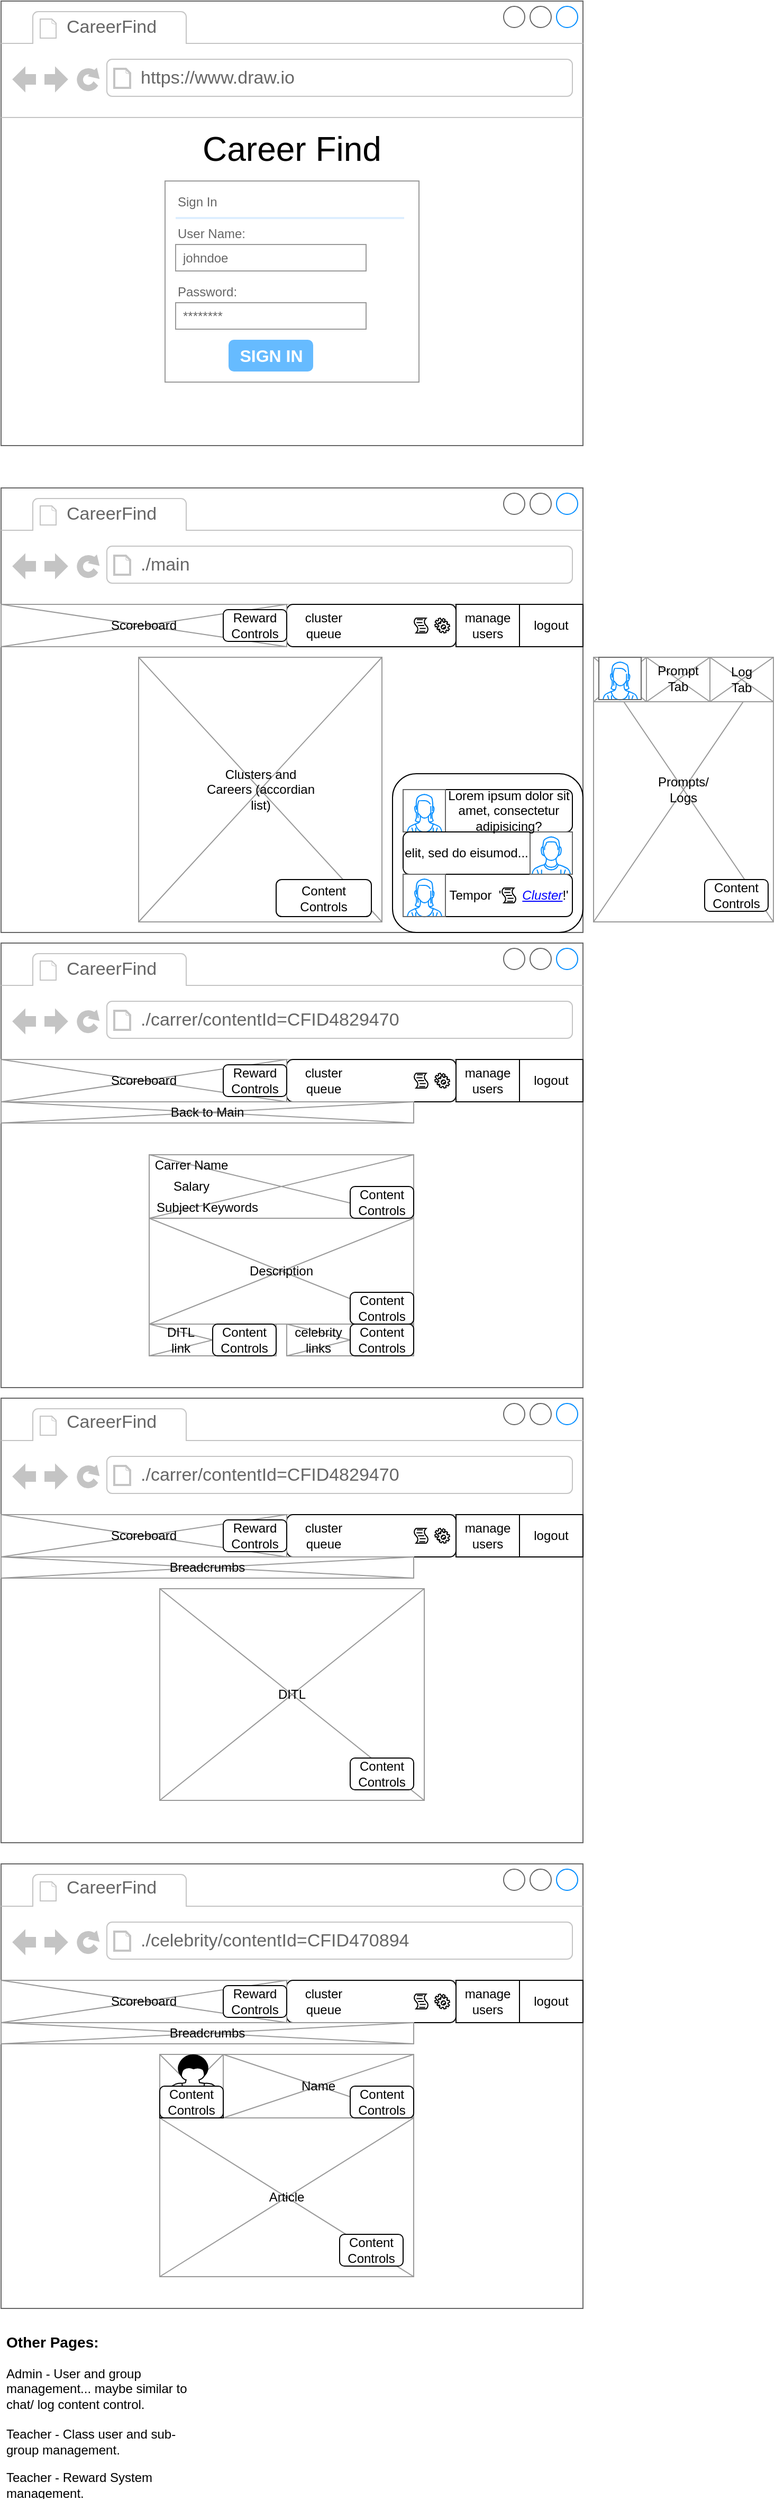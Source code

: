 <mxfile version="12.6.5" type="device"><diagram id="jc_Ys0mqJ4Q0vreT7TdZ" name="Page-1"><mxGraphModel dx="1086" dy="806" grid="1" gridSize="10" guides="1" tooltips="1" connect="1" arrows="1" fold="1" page="1" pageScale="1" pageWidth="850" pageHeight="1100" math="0" shadow="0"><root><mxCell id="0"/><mxCell id="1" parent="0"/><mxCell id="tF2TXDtSCHiy5sIud65U-87" value="" style="strokeWidth=1;shadow=0;dashed=0;align=center;html=1;shape=mxgraph.mockup.containers.browserWindow;rSize=0;strokeColor=#666666;strokeColor2=#008cff;strokeColor3=#c4c4c4;mainText=,;recursiveResize=0;" parent="1" vertex="1"><mxGeometry x="20" y="910" width="550" height="420" as="geometry"/></mxCell><mxCell id="-eYAOMhEKpFUqDAnB0VM-27" value="" style="verticalLabelPosition=bottom;shadow=0;dashed=0;align=center;html=1;verticalAlign=top;strokeWidth=1;shape=mxgraph.mockup.graphics.simpleIcon;strokeColor=#999999;fillColor=#ffffff;" vertex="1" parent="1"><mxGeometry x="160" y="1170" width="250" height="100" as="geometry"/></mxCell><mxCell id="tF2TXDtSCHiy5sIud65U-2" value="" style="strokeWidth=1;shadow=0;dashed=0;align=center;html=1;shape=mxgraph.mockup.containers.browserWindow;rSize=0;strokeColor=#666666;strokeColor2=#008cff;strokeColor3=#c4c4c4;mainText=,;recursiveResize=0;" parent="1" vertex="1"><mxGeometry x="20" y="20" width="550" height="420" as="geometry"/></mxCell><mxCell id="tF2TXDtSCHiy5sIud65U-3" value="CareerFind" style="strokeWidth=1;shadow=0;dashed=0;align=center;html=1;shape=mxgraph.mockup.containers.anchor;fontSize=17;fontColor=#666666;align=left;" parent="tF2TXDtSCHiy5sIud65U-2" vertex="1"><mxGeometry x="60" y="12" width="110" height="26" as="geometry"/></mxCell><mxCell id="tF2TXDtSCHiy5sIud65U-4" value="https://www.draw.io" style="strokeWidth=1;shadow=0;dashed=0;align=center;html=1;shape=mxgraph.mockup.containers.anchor;rSize=0;fontSize=17;fontColor=#666666;align=left;" parent="tF2TXDtSCHiy5sIud65U-2" vertex="1"><mxGeometry x="130" y="60" width="250" height="26" as="geometry"/></mxCell><mxCell id="tF2TXDtSCHiy5sIud65U-17" value="&lt;font style=&quot;font-size: 32px&quot;&gt;Career Find&lt;/font&gt;" style="text;html=1;strokeColor=none;fillColor=none;align=center;verticalAlign=middle;whiteSpace=wrap;rounded=0;" parent="tF2TXDtSCHiy5sIud65U-2" vertex="1"><mxGeometry x="180" y="130" width="190" height="20" as="geometry"/></mxCell><mxCell id="tF2TXDtSCHiy5sIud65U-5" value="" style="strokeWidth=1;shadow=0;dashed=0;align=center;html=1;shape=mxgraph.mockup.forms.rrect;rSize=0;strokeColor=#999999;fillColor=#ffffff;" parent="tF2TXDtSCHiy5sIud65U-2" vertex="1"><mxGeometry x="155" y="170" width="240" height="190" as="geometry"/></mxCell><mxCell id="tF2TXDtSCHiy5sIud65U-6" value="Sign In" style="strokeWidth=1;shadow=0;dashed=0;align=center;html=1;shape=mxgraph.mockup.forms.anchor;fontSize=12;fontColor=#666666;align=left;resizeWidth=1;spacingLeft=0;" parent="tF2TXDtSCHiy5sIud65U-5" vertex="1"><mxGeometry width="120" height="20" relative="1" as="geometry"><mxPoint x="10" y="10" as="offset"/></mxGeometry></mxCell><mxCell id="tF2TXDtSCHiy5sIud65U-7" value="" style="shape=line;strokeColor=#ddeeff;strokeWidth=2;html=1;resizeWidth=1;" parent="tF2TXDtSCHiy5sIud65U-5" vertex="1"><mxGeometry width="216" height="10" relative="1" as="geometry"><mxPoint x="10" y="30" as="offset"/></mxGeometry></mxCell><mxCell id="tF2TXDtSCHiy5sIud65U-8" value="User Name:" style="strokeWidth=1;shadow=0;dashed=0;align=center;html=1;shape=mxgraph.mockup.forms.anchor;fontSize=12;fontColor=#666666;align=left;resizeWidth=1;spacingLeft=0;" parent="tF2TXDtSCHiy5sIud65U-5" vertex="1"><mxGeometry width="120" height="20" relative="1" as="geometry"><mxPoint x="10" y="40" as="offset"/></mxGeometry></mxCell><mxCell id="tF2TXDtSCHiy5sIud65U-9" value="johndoe" style="strokeWidth=1;shadow=0;dashed=0;align=center;html=1;shape=mxgraph.mockup.forms.rrect;rSize=0;strokeColor=#999999;fontColor=#666666;align=left;spacingLeft=5;resizeWidth=1;" parent="tF2TXDtSCHiy5sIud65U-5" vertex="1"><mxGeometry width="180" height="25" relative="1" as="geometry"><mxPoint x="10" y="60" as="offset"/></mxGeometry></mxCell><mxCell id="tF2TXDtSCHiy5sIud65U-10" value="Password:" style="strokeWidth=1;shadow=0;dashed=0;align=center;html=1;shape=mxgraph.mockup.forms.anchor;fontSize=12;fontColor=#666666;align=left;resizeWidth=1;spacingLeft=0;" parent="tF2TXDtSCHiy5sIud65U-5" vertex="1"><mxGeometry width="120" height="20" relative="1" as="geometry"><mxPoint x="10" y="95" as="offset"/></mxGeometry></mxCell><mxCell id="tF2TXDtSCHiy5sIud65U-11" value="********" style="strokeWidth=1;shadow=0;dashed=0;align=center;html=1;shape=mxgraph.mockup.forms.rrect;rSize=0;strokeColor=#999999;fontColor=#666666;align=left;spacingLeft=5;resizeWidth=1;" parent="tF2TXDtSCHiy5sIud65U-5" vertex="1"><mxGeometry width="180" height="25" relative="1" as="geometry"><mxPoint x="10" y="115" as="offset"/></mxGeometry></mxCell><mxCell id="tF2TXDtSCHiy5sIud65U-12" value="SIGN IN" style="strokeWidth=1;shadow=0;dashed=0;align=center;html=1;shape=mxgraph.mockup.forms.rrect;rSize=5;strokeColor=none;fontColor=#ffffff;fillColor=#66bbff;fontSize=16;fontStyle=1;" parent="tF2TXDtSCHiy5sIud65U-5" vertex="1"><mxGeometry y="1" width="80" height="30" relative="1" as="geometry"><mxPoint x="60" y="-40" as="offset"/></mxGeometry></mxCell><mxCell id="tF2TXDtSCHiy5sIud65U-13" value="" style="strokeWidth=1;shadow=0;dashed=0;align=center;html=1;shape=mxgraph.mockup.forms.anchor;fontSize=12;fontColor=#9999ff;align=left;spacingLeft=0;fontStyle=4;resizeWidth=1;" parent="tF2TXDtSCHiy5sIud65U-5" vertex="1"><mxGeometry y="1" width="180" height="20" relative="1" as="geometry"><mxPoint x="10" y="-110" as="offset"/></mxGeometry></mxCell><mxCell id="tF2TXDtSCHiy5sIud65U-15" value="" style="strokeWidth=1;shadow=0;dashed=0;align=center;html=1;shape=mxgraph.mockup.forms.anchor;fontSize=12;fontColor=#666666;align=left;spacingLeft=0;resizeWidth=1;" parent="tF2TXDtSCHiy5sIud65U-5" vertex="1"><mxGeometry y="1" width="180" height="20" relative="1" as="geometry"><mxPoint x="10" y="-70" as="offset"/></mxGeometry></mxCell><mxCell id="tF2TXDtSCHiy5sIud65U-88" value="CareerFind" style="strokeWidth=1;shadow=0;dashed=0;align=center;html=1;shape=mxgraph.mockup.containers.anchor;fontSize=17;fontColor=#666666;align=left;" parent="1" vertex="1"><mxGeometry x="80" y="922" width="110" height="26" as="geometry"/></mxCell><mxCell id="tF2TXDtSCHiy5sIud65U-89" value="./carrer/contentId=CFID4829470" style="strokeWidth=1;shadow=0;dashed=0;align=center;html=1;shape=mxgraph.mockup.containers.anchor;rSize=0;fontSize=17;fontColor=#666666;align=left;" parent="1" vertex="1"><mxGeometry x="150" y="970" width="250" height="26" as="geometry"/></mxCell><mxCell id="-eYAOMhEKpFUqDAnB0VM-17" value="" style="verticalLabelPosition=bottom;shadow=0;dashed=0;align=center;html=1;verticalAlign=top;strokeWidth=1;shape=mxgraph.mockup.graphics.simpleIcon;strokeColor=#999999;fillColor=#ffffff;" vertex="1" parent="1"><mxGeometry x="160" y="1110" width="250" height="60" as="geometry"/></mxCell><mxCell id="-eYAOMhEKpFUqDAnB0VM-18" value="Content Controls" style="rounded=1;whiteSpace=wrap;html=1;" vertex="1" parent="1"><mxGeometry x="350" y="1140" width="60" height="30" as="geometry"/></mxCell><mxCell id="-eYAOMhEKpFUqDAnB0VM-20" value="Carrer Name" style="text;html=1;strokeColor=none;fillColor=none;align=center;verticalAlign=middle;whiteSpace=wrap;rounded=0;" vertex="1" parent="1"><mxGeometry x="160" y="1110" width="80" height="20" as="geometry"/></mxCell><mxCell id="-eYAOMhEKpFUqDAnB0VM-21" value="Salary" style="text;html=1;strokeColor=none;fillColor=none;align=center;verticalAlign=middle;whiteSpace=wrap;rounded=0;" vertex="1" parent="1"><mxGeometry x="160" y="1130" width="80" height="20" as="geometry"/></mxCell><mxCell id="-eYAOMhEKpFUqDAnB0VM-22" value="Subject Keywords" style="text;html=1;strokeColor=none;fillColor=none;align=center;verticalAlign=middle;whiteSpace=wrap;rounded=0;" vertex="1" parent="1"><mxGeometry x="160" y="1150" width="110" height="20" as="geometry"/></mxCell><mxCell id="-eYAOMhEKpFUqDAnB0VM-23" value="Description" style="text;html=1;strokeColor=none;fillColor=none;align=center;verticalAlign=middle;whiteSpace=wrap;rounded=0;" vertex="1" parent="1"><mxGeometry x="250" y="1210" width="70" height="20" as="geometry"/></mxCell><mxCell id="-eYAOMhEKpFUqDAnB0VM-28" value="" style="verticalLabelPosition=bottom;shadow=0;dashed=0;align=center;html=1;verticalAlign=top;strokeWidth=1;shape=mxgraph.mockup.graphics.simpleIcon;strokeColor=#999999;fillColor=#ffffff;" vertex="1" parent="1"><mxGeometry x="160" y="1270" width="120" height="30" as="geometry"/></mxCell><mxCell id="-eYAOMhEKpFUqDAnB0VM-29" value="" style="verticalLabelPosition=bottom;shadow=0;dashed=0;align=center;html=1;verticalAlign=top;strokeWidth=1;shape=mxgraph.mockup.graphics.simpleIcon;strokeColor=#999999;fillColor=#ffffff;" vertex="1" parent="1"><mxGeometry x="290" y="1270" width="120" height="30" as="geometry"/></mxCell><mxCell id="-eYAOMhEKpFUqDAnB0VM-30" value="Content Controls" style="rounded=1;whiteSpace=wrap;html=1;" vertex="1" parent="1"><mxGeometry x="350" y="1240" width="60" height="30" as="geometry"/></mxCell><mxCell id="-eYAOMhEKpFUqDAnB0VM-31" value="Content Controls" style="rounded=1;whiteSpace=wrap;html=1;" vertex="1" parent="1"><mxGeometry x="350" y="1270" width="60" height="30" as="geometry"/></mxCell><mxCell id="-eYAOMhEKpFUqDAnB0VM-32" value="Content Controls" style="rounded=1;whiteSpace=wrap;html=1;" vertex="1" parent="1"><mxGeometry x="220" y="1270" width="60" height="30" as="geometry"/></mxCell><mxCell id="-eYAOMhEKpFUqDAnB0VM-33" value="DITL link" style="text;html=1;strokeColor=none;fillColor=none;align=center;verticalAlign=middle;whiteSpace=wrap;rounded=0;" vertex="1" parent="1"><mxGeometry x="170" y="1275" width="40" height="20" as="geometry"/></mxCell><mxCell id="-eYAOMhEKpFUqDAnB0VM-34" value="celebrity links" style="text;html=1;strokeColor=none;fillColor=none;align=center;verticalAlign=middle;whiteSpace=wrap;rounded=0;" vertex="1" parent="1"><mxGeometry x="300" y="1275" width="40" height="20" as="geometry"/></mxCell><mxCell id="tF2TXDtSCHiy5sIud65U-131" value="" style="group" parent="1" vertex="1" connectable="0"><mxGeometry x="20" y="480" width="600" height="420" as="geometry"/></mxCell><mxCell id="tF2TXDtSCHiy5sIud65U-19" value="" style="strokeWidth=1;shadow=0;dashed=0;align=center;html=1;shape=mxgraph.mockup.containers.browserWindow;rSize=0;strokeColor=#666666;strokeColor2=#008cff;strokeColor3=#c4c4c4;mainText=,;recursiveResize=0;" parent="tF2TXDtSCHiy5sIud65U-131" vertex="1"><mxGeometry width="550" height="420" as="geometry"/></mxCell><mxCell id="tF2TXDtSCHiy5sIud65U-20" value="CareerFind" style="strokeWidth=1;shadow=0;dashed=0;align=center;html=1;shape=mxgraph.mockup.containers.anchor;fontSize=17;fontColor=#666666;align=left;" parent="tF2TXDtSCHiy5sIud65U-131" vertex="1"><mxGeometry x="60" y="12" width="110" height="26" as="geometry"/></mxCell><mxCell id="tF2TXDtSCHiy5sIud65U-21" value="./main" style="strokeWidth=1;shadow=0;dashed=0;align=center;html=1;shape=mxgraph.mockup.containers.anchor;rSize=0;fontSize=17;fontColor=#666666;align=left;" parent="tF2TXDtSCHiy5sIud65U-131" vertex="1"><mxGeometry x="130" y="60" width="250" height="26" as="geometry"/></mxCell><mxCell id="tF2TXDtSCHiy5sIud65U-58" value="" style="group" parent="tF2TXDtSCHiy5sIud65U-131" vertex="1" connectable="0"><mxGeometry x="370" y="270" width="180" height="150" as="geometry"/></mxCell><mxCell id="tF2TXDtSCHiy5sIud65U-50" value="" style="rounded=1;whiteSpace=wrap;html=1;" parent="tF2TXDtSCHiy5sIud65U-58" vertex="1"><mxGeometry width="180" height="150" as="geometry"/></mxCell><mxCell id="tF2TXDtSCHiy5sIud65U-51" value="" style="rounded=1;whiteSpace=wrap;html=1;" parent="tF2TXDtSCHiy5sIud65U-58" vertex="1"><mxGeometry x="10" y="15" width="160" height="40" as="geometry"/></mxCell><mxCell id="tF2TXDtSCHiy5sIud65U-47" value="" style="verticalLabelPosition=bottom;shadow=0;dashed=0;align=center;html=1;verticalAlign=top;strokeWidth=1;shape=mxgraph.mockup.containers.userFemale;strokeColor=#666666;strokeColor2=#008cff;" parent="tF2TXDtSCHiy5sIud65U-58" vertex="1"><mxGeometry x="10" y="15" width="40" height="40" as="geometry"/></mxCell><mxCell id="tF2TXDtSCHiy5sIud65U-52" value="" style="rounded=1;whiteSpace=wrap;html=1;" parent="tF2TXDtSCHiy5sIud65U-58" vertex="1"><mxGeometry x="10" y="55" width="160" height="40" as="geometry"/></mxCell><mxCell id="tF2TXDtSCHiy5sIud65U-53" value="" style="rounded=1;whiteSpace=wrap;html=1;" parent="tF2TXDtSCHiy5sIud65U-58" vertex="1"><mxGeometry x="10" y="95" width="160" height="40" as="geometry"/></mxCell><mxCell id="tF2TXDtSCHiy5sIud65U-48" value="" style="verticalLabelPosition=bottom;shadow=0;dashed=0;align=center;html=1;verticalAlign=top;strokeWidth=1;shape=mxgraph.mockup.containers.userMale;strokeColor=#666666;strokeColor2=#008cff;" parent="tF2TXDtSCHiy5sIud65U-58" vertex="1"><mxGeometry x="130" y="55" width="40" height="40" as="geometry"/></mxCell><mxCell id="tF2TXDtSCHiy5sIud65U-49" value="" style="verticalLabelPosition=bottom;shadow=0;dashed=0;align=center;html=1;verticalAlign=top;strokeWidth=1;shape=mxgraph.mockup.containers.userFemale;strokeColor=#666666;strokeColor2=#008cff;" parent="tF2TXDtSCHiy5sIud65U-58" vertex="1"><mxGeometry x="10" y="95" width="40" height="40" as="geometry"/></mxCell><mxCell id="tF2TXDtSCHiy5sIud65U-55" value="Lorem ipsum dolor sit amet, consectetur adipisicing?" style="text;html=1;strokeColor=none;fillColor=none;align=center;verticalAlign=middle;whiteSpace=wrap;rounded=0;" parent="tF2TXDtSCHiy5sIud65U-58" vertex="1"><mxGeometry x="50" y="15" width="120" height="40" as="geometry"/></mxCell><mxCell id="tF2TXDtSCHiy5sIud65U-56" value="elit, sed do eisumod..." style="text;html=1;strokeColor=none;fillColor=none;align=center;verticalAlign=middle;whiteSpace=wrap;rounded=0;" parent="tF2TXDtSCHiy5sIud65U-58" vertex="1"><mxGeometry x="10" y="65" width="120" height="20" as="geometry"/></mxCell><mxCell id="tF2TXDtSCHiy5sIud65U-57" value="Tempor&amp;nbsp; '&amp;nbsp; &amp;nbsp; &amp;nbsp;&amp;nbsp;&lt;font color=&quot;#0000ff&quot;&gt;&lt;i&gt;&lt;u&gt;Cluster&lt;/u&gt;&lt;/i&gt;&lt;/font&gt;!'" style="text;html=1;strokeColor=none;fillColor=none;align=center;verticalAlign=middle;whiteSpace=wrap;rounded=0;" parent="tF2TXDtSCHiy5sIud65U-58" vertex="1"><mxGeometry x="50" y="105" width="120" height="20" as="geometry"/></mxCell><mxCell id="-eYAOMhEKpFUqDAnB0VM-11" value="" style="shape=mxgraph.bpmn.script_task;html=1;outlineConnect=0;" vertex="1" parent="tF2TXDtSCHiy5sIud65U-58"><mxGeometry x="103" y="108" width="14" height="14" as="geometry"/></mxCell><mxCell id="tF2TXDtSCHiy5sIud65U-65" value="" style="verticalLabelPosition=bottom;shadow=0;dashed=0;align=center;html=1;verticalAlign=top;strokeWidth=1;shape=mxgraph.mockup.graphics.simpleIcon;strokeColor=#999999;fillColor=#ffffff;" parent="tF2TXDtSCHiy5sIud65U-131" vertex="1"><mxGeometry x="130" y="160" width="230" height="250" as="geometry"/></mxCell><mxCell id="tF2TXDtSCHiy5sIud65U-74" value="Clusters and Careers (accordian list)" style="text;html=1;strokeColor=none;fillColor=none;align=center;verticalAlign=middle;whiteSpace=wrap;rounded=0;" parent="tF2TXDtSCHiy5sIud65U-131" vertex="1"><mxGeometry x="192.5" y="275" width="105" height="20" as="geometry"/></mxCell><mxCell id="-eYAOMhEKpFUqDAnB0VM-19" value="Content Controls" style="rounded=1;whiteSpace=wrap;html=1;" vertex="1" parent="tF2TXDtSCHiy5sIud65U-131"><mxGeometry x="260" y="370" width="90" height="35" as="geometry"/></mxCell><mxCell id="-eYAOMhEKpFUqDAnB0VM-145" value="" style="group" vertex="1" connectable="0" parent="tF2TXDtSCHiy5sIud65U-131"><mxGeometry y="110" width="550" height="40" as="geometry"/></mxCell><mxCell id="-eYAOMhEKpFUqDAnB0VM-3" value="logout" style="rounded=0;whiteSpace=wrap;html=1;" vertex="1" parent="-eYAOMhEKpFUqDAnB0VM-145"><mxGeometry x="490" width="60" height="40" as="geometry"/></mxCell><mxCell id="-eYAOMhEKpFUqDAnB0VM-4" value="manage users" style="rounded=0;whiteSpace=wrap;html=1;" vertex="1" parent="-eYAOMhEKpFUqDAnB0VM-145"><mxGeometry x="430" width="60" height="40" as="geometry"/></mxCell><mxCell id="-eYAOMhEKpFUqDAnB0VM-5" value="" style="rounded=1;whiteSpace=wrap;html=1;" vertex="1" parent="-eYAOMhEKpFUqDAnB0VM-145"><mxGeometry x="270" width="160" height="40" as="geometry"/></mxCell><mxCell id="-eYAOMhEKpFUqDAnB0VM-6" value="" style="shape=mxgraph.bpmn.service_task;html=1;outlineConnect=0;" vertex="1" parent="-eYAOMhEKpFUqDAnB0VM-145"><mxGeometry x="410" y="13" width="14" height="14" as="geometry"/></mxCell><mxCell id="-eYAOMhEKpFUqDAnB0VM-7" value="" style="shape=mxgraph.bpmn.script_task;html=1;outlineConnect=0;" vertex="1" parent="-eYAOMhEKpFUqDAnB0VM-145"><mxGeometry x="390" y="13" width="14" height="14" as="geometry"/></mxCell><mxCell id="-eYAOMhEKpFUqDAnB0VM-8" value="cluster queue" style="text;html=1;strokeColor=none;fillColor=none;align=center;verticalAlign=middle;whiteSpace=wrap;rounded=0;" vertex="1" parent="-eYAOMhEKpFUqDAnB0VM-145"><mxGeometry x="285" y="10" width="40" height="20" as="geometry"/></mxCell><mxCell id="-eYAOMhEKpFUqDAnB0VM-12" value="" style="group" vertex="1" connectable="0" parent="-eYAOMhEKpFUqDAnB0VM-145"><mxGeometry width="270" height="40" as="geometry"/></mxCell><mxCell id="-eYAOMhEKpFUqDAnB0VM-1" value="" style="verticalLabelPosition=bottom;shadow=0;dashed=0;align=center;html=1;verticalAlign=top;strokeWidth=1;shape=mxgraph.mockup.graphics.simpleIcon;strokeColor=#999999;fillColor=#ffffff;" vertex="1" parent="-eYAOMhEKpFUqDAnB0VM-12"><mxGeometry width="270" height="40" as="geometry"/></mxCell><mxCell id="-eYAOMhEKpFUqDAnB0VM-9" value="Scoreboard" style="text;html=1;strokeColor=none;fillColor=none;align=center;verticalAlign=middle;whiteSpace=wrap;rounded=0;" vertex="1" parent="-eYAOMhEKpFUqDAnB0VM-12"><mxGeometry x="80" y="10" width="110" height="20" as="geometry"/></mxCell><mxCell id="-eYAOMhEKpFUqDAnB0VM-64" value="Reward Controls" style="rounded=1;whiteSpace=wrap;html=1;" vertex="1" parent="-eYAOMhEKpFUqDAnB0VM-12"><mxGeometry x="210" y="5" width="60" height="30" as="geometry"/></mxCell><mxCell id="-eYAOMhEKpFUqDAnB0VM-144" value="" style="group" vertex="1" connectable="0" parent="1"><mxGeometry x="580" y="640" width="170" height="250" as="geometry"/></mxCell><mxCell id="-eYAOMhEKpFUqDAnB0VM-65" value="" style="verticalLabelPosition=bottom;shadow=0;dashed=0;align=center;html=1;verticalAlign=top;strokeWidth=1;shape=mxgraph.mockup.graphics.simpleIcon;strokeColor=#999999;fillColor=#ffffff;" vertex="1" parent="-eYAOMhEKpFUqDAnB0VM-144"><mxGeometry width="170" height="250" as="geometry"/></mxCell><mxCell id="-eYAOMhEKpFUqDAnB0VM-66" value="Prompts/ Logs" style="text;html=1;strokeColor=none;fillColor=none;align=center;verticalAlign=middle;whiteSpace=wrap;rounded=0;" vertex="1" parent="-eYAOMhEKpFUqDAnB0VM-144"><mxGeometry x="65" y="115" width="40" height="20" as="geometry"/></mxCell><mxCell id="-eYAOMhEKpFUqDAnB0VM-96" value="Content Controls" style="rounded=1;whiteSpace=wrap;html=1;" vertex="1" parent="-eYAOMhEKpFUqDAnB0VM-144"><mxGeometry x="105" y="210" width="60" height="30" as="geometry"/></mxCell><mxCell id="-eYAOMhEKpFUqDAnB0VM-97" value="" style="verticalLabelPosition=bottom;shadow=0;dashed=0;align=center;html=1;verticalAlign=top;strokeWidth=1;shape=mxgraph.mockup.graphics.simpleIcon;strokeColor=#999999;fillColor=#ffffff;" vertex="1" parent="-eYAOMhEKpFUqDAnB0VM-144"><mxGeometry width="50" height="42" as="geometry"/></mxCell><mxCell id="-eYAOMhEKpFUqDAnB0VM-98" value="" style="verticalLabelPosition=bottom;shadow=0;dashed=0;align=center;html=1;verticalAlign=top;strokeWidth=1;shape=mxgraph.mockup.graphics.simpleIcon;strokeColor=#999999;fillColor=#ffffff;" vertex="1" parent="-eYAOMhEKpFUqDAnB0VM-144"><mxGeometry x="50" width="60" height="42" as="geometry"/></mxCell><mxCell id="-eYAOMhEKpFUqDAnB0VM-99" value="" style="verticalLabelPosition=bottom;shadow=0;dashed=0;align=center;html=1;verticalAlign=top;strokeWidth=1;shape=mxgraph.mockup.graphics.simpleIcon;strokeColor=#999999;fillColor=#ffffff;" vertex="1" parent="-eYAOMhEKpFUqDAnB0VM-144"><mxGeometry x="110" width="60" height="42" as="geometry"/></mxCell><mxCell id="-eYAOMhEKpFUqDAnB0VM-101" value="" style="verticalLabelPosition=bottom;shadow=0;dashed=0;align=center;html=1;verticalAlign=top;strokeWidth=1;shape=mxgraph.mockup.containers.userFemale;strokeColor=#666666;strokeColor2=#008cff;" vertex="1" parent="-eYAOMhEKpFUqDAnB0VM-144"><mxGeometry x="5" width="40" height="40" as="geometry"/></mxCell><mxCell id="-eYAOMhEKpFUqDAnB0VM-102" value="Prompt Tab" style="text;html=1;strokeColor=none;fillColor=none;align=center;verticalAlign=middle;whiteSpace=wrap;rounded=0;" vertex="1" parent="-eYAOMhEKpFUqDAnB0VM-144"><mxGeometry x="60" y="10" width="40" height="20" as="geometry"/></mxCell><mxCell id="-eYAOMhEKpFUqDAnB0VM-103" value="Log Tab" style="text;html=1;strokeColor=none;fillColor=none;align=center;verticalAlign=middle;whiteSpace=wrap;rounded=0;" vertex="1" parent="-eYAOMhEKpFUqDAnB0VM-144"><mxGeometry x="120" y="11" width="40" height="20" as="geometry"/></mxCell><mxCell id="-eYAOMhEKpFUqDAnB0VM-146" value="" style="group" vertex="1" connectable="0" parent="1"><mxGeometry x="20" y="1020" width="550" height="40" as="geometry"/></mxCell><mxCell id="-eYAOMhEKpFUqDAnB0VM-147" value="logout" style="rounded=0;whiteSpace=wrap;html=1;" vertex="1" parent="-eYAOMhEKpFUqDAnB0VM-146"><mxGeometry x="490" width="60" height="40" as="geometry"/></mxCell><mxCell id="-eYAOMhEKpFUqDAnB0VM-148" value="manage users" style="rounded=0;whiteSpace=wrap;html=1;" vertex="1" parent="-eYAOMhEKpFUqDAnB0VM-146"><mxGeometry x="430" width="60" height="40" as="geometry"/></mxCell><mxCell id="-eYAOMhEKpFUqDAnB0VM-149" value="" style="rounded=1;whiteSpace=wrap;html=1;" vertex="1" parent="-eYAOMhEKpFUqDAnB0VM-146"><mxGeometry x="270" width="160" height="40" as="geometry"/></mxCell><mxCell id="-eYAOMhEKpFUqDAnB0VM-150" value="" style="shape=mxgraph.bpmn.service_task;html=1;outlineConnect=0;" vertex="1" parent="-eYAOMhEKpFUqDAnB0VM-146"><mxGeometry x="410" y="13" width="14" height="14" as="geometry"/></mxCell><mxCell id="-eYAOMhEKpFUqDAnB0VM-151" value="" style="shape=mxgraph.bpmn.script_task;html=1;outlineConnect=0;" vertex="1" parent="-eYAOMhEKpFUqDAnB0VM-146"><mxGeometry x="390" y="13" width="14" height="14" as="geometry"/></mxCell><mxCell id="-eYAOMhEKpFUqDAnB0VM-152" value="cluster queue" style="text;html=1;strokeColor=none;fillColor=none;align=center;verticalAlign=middle;whiteSpace=wrap;rounded=0;" vertex="1" parent="-eYAOMhEKpFUqDAnB0VM-146"><mxGeometry x="285" y="10" width="40" height="20" as="geometry"/></mxCell><mxCell id="-eYAOMhEKpFUqDAnB0VM-153" value="" style="group" vertex="1" connectable="0" parent="-eYAOMhEKpFUqDAnB0VM-146"><mxGeometry width="270" height="40" as="geometry"/></mxCell><mxCell id="-eYAOMhEKpFUqDAnB0VM-154" value="" style="verticalLabelPosition=bottom;shadow=0;dashed=0;align=center;html=1;verticalAlign=top;strokeWidth=1;shape=mxgraph.mockup.graphics.simpleIcon;strokeColor=#999999;fillColor=#ffffff;" vertex="1" parent="-eYAOMhEKpFUqDAnB0VM-153"><mxGeometry width="270" height="40" as="geometry"/></mxCell><mxCell id="-eYAOMhEKpFUqDAnB0VM-155" value="Scoreboard" style="text;html=1;strokeColor=none;fillColor=none;align=center;verticalAlign=middle;whiteSpace=wrap;rounded=0;" vertex="1" parent="-eYAOMhEKpFUqDAnB0VM-153"><mxGeometry x="80" y="10" width="110" height="20" as="geometry"/></mxCell><mxCell id="-eYAOMhEKpFUqDAnB0VM-156" value="Reward Controls" style="rounded=1;whiteSpace=wrap;html=1;" vertex="1" parent="-eYAOMhEKpFUqDAnB0VM-153"><mxGeometry x="210" y="5" width="60" height="30" as="geometry"/></mxCell><mxCell id="-eYAOMhEKpFUqDAnB0VM-175" value="" style="group" vertex="1" connectable="0" parent="1"><mxGeometry x="20" y="1060" width="390" height="20" as="geometry"/></mxCell><mxCell id="-eYAOMhEKpFUqDAnB0VM-176" value="" style="verticalLabelPosition=bottom;shadow=0;dashed=0;align=center;html=1;verticalAlign=top;strokeWidth=1;shape=mxgraph.mockup.graphics.simpleIcon;strokeColor=#999999;fillColor=#ffffff;" vertex="1" parent="-eYAOMhEKpFUqDAnB0VM-175"><mxGeometry width="390" height="20" as="geometry"/></mxCell><mxCell id="-eYAOMhEKpFUqDAnB0VM-177" value="Back to Main" style="text;html=1;strokeColor=none;fillColor=none;align=center;verticalAlign=middle;whiteSpace=wrap;rounded=0;" vertex="1" parent="-eYAOMhEKpFUqDAnB0VM-175"><mxGeometry x="150" width="90" height="20" as="geometry"/></mxCell><mxCell id="-eYAOMhEKpFUqDAnB0VM-178" value="" style="group" vertex="1" connectable="0" parent="1"><mxGeometry x="20" y="1340" width="550" height="420" as="geometry"/></mxCell><mxCell id="-eYAOMhEKpFUqDAnB0VM-157" value="" style="strokeWidth=1;shadow=0;dashed=0;align=center;html=1;shape=mxgraph.mockup.containers.browserWindow;rSize=0;strokeColor=#666666;strokeColor2=#008cff;strokeColor3=#c4c4c4;mainText=,;recursiveResize=0;" vertex="1" parent="-eYAOMhEKpFUqDAnB0VM-178"><mxGeometry width="550" height="420" as="geometry"/></mxCell><mxCell id="-eYAOMhEKpFUqDAnB0VM-158" value="" style="group" vertex="1" connectable="0" parent="-eYAOMhEKpFUqDAnB0VM-178"><mxGeometry y="110" width="550" height="40" as="geometry"/></mxCell><mxCell id="-eYAOMhEKpFUqDAnB0VM-159" value="logout" style="rounded=0;whiteSpace=wrap;html=1;" vertex="1" parent="-eYAOMhEKpFUqDAnB0VM-158"><mxGeometry x="490" width="60" height="40" as="geometry"/></mxCell><mxCell id="-eYAOMhEKpFUqDAnB0VM-160" value="manage users" style="rounded=0;whiteSpace=wrap;html=1;" vertex="1" parent="-eYAOMhEKpFUqDAnB0VM-158"><mxGeometry x="430" width="60" height="40" as="geometry"/></mxCell><mxCell id="-eYAOMhEKpFUqDAnB0VM-161" value="" style="rounded=1;whiteSpace=wrap;html=1;" vertex="1" parent="-eYAOMhEKpFUqDAnB0VM-158"><mxGeometry x="270" width="160" height="40" as="geometry"/></mxCell><mxCell id="-eYAOMhEKpFUqDAnB0VM-162" value="" style="shape=mxgraph.bpmn.service_task;html=1;outlineConnect=0;" vertex="1" parent="-eYAOMhEKpFUqDAnB0VM-158"><mxGeometry x="410" y="13" width="14" height="14" as="geometry"/></mxCell><mxCell id="-eYAOMhEKpFUqDAnB0VM-163" value="" style="shape=mxgraph.bpmn.script_task;html=1;outlineConnect=0;" vertex="1" parent="-eYAOMhEKpFUqDAnB0VM-158"><mxGeometry x="390" y="13" width="14" height="14" as="geometry"/></mxCell><mxCell id="-eYAOMhEKpFUqDAnB0VM-164" value="cluster queue" style="text;html=1;strokeColor=none;fillColor=none;align=center;verticalAlign=middle;whiteSpace=wrap;rounded=0;" vertex="1" parent="-eYAOMhEKpFUqDAnB0VM-158"><mxGeometry x="285" y="10" width="40" height="20" as="geometry"/></mxCell><mxCell id="-eYAOMhEKpFUqDAnB0VM-165" value="" style="group" vertex="1" connectable="0" parent="-eYAOMhEKpFUqDAnB0VM-158"><mxGeometry width="270" height="40" as="geometry"/></mxCell><mxCell id="-eYAOMhEKpFUqDAnB0VM-166" value="" style="verticalLabelPosition=bottom;shadow=0;dashed=0;align=center;html=1;verticalAlign=top;strokeWidth=1;shape=mxgraph.mockup.graphics.simpleIcon;strokeColor=#999999;fillColor=#ffffff;" vertex="1" parent="-eYAOMhEKpFUqDAnB0VM-165"><mxGeometry width="270" height="40" as="geometry"/></mxCell><mxCell id="-eYAOMhEKpFUqDAnB0VM-167" value="Scoreboard" style="text;html=1;strokeColor=none;fillColor=none;align=center;verticalAlign=middle;whiteSpace=wrap;rounded=0;" vertex="1" parent="-eYAOMhEKpFUqDAnB0VM-165"><mxGeometry x="80" y="10" width="110" height="20" as="geometry"/></mxCell><mxCell id="-eYAOMhEKpFUqDAnB0VM-168" value="Reward Controls" style="rounded=1;whiteSpace=wrap;html=1;" vertex="1" parent="-eYAOMhEKpFUqDAnB0VM-165"><mxGeometry x="210" y="5" width="60" height="30" as="geometry"/></mxCell><mxCell id="-eYAOMhEKpFUqDAnB0VM-170" value="./carrer/contentId=CFID4829470" style="strokeWidth=1;shadow=0;dashed=0;align=center;html=1;shape=mxgraph.mockup.containers.anchor;rSize=0;fontSize=17;fontColor=#666666;align=left;" vertex="1" parent="-eYAOMhEKpFUqDAnB0VM-178"><mxGeometry x="130" y="60" width="250" height="26" as="geometry"/></mxCell><mxCell id="-eYAOMhEKpFUqDAnB0VM-171" value="CareerFind" style="strokeWidth=1;shadow=0;dashed=0;align=center;html=1;shape=mxgraph.mockup.containers.anchor;fontSize=17;fontColor=#666666;align=left;" vertex="1" parent="-eYAOMhEKpFUqDAnB0VM-178"><mxGeometry x="60" y="10" width="110" height="26" as="geometry"/></mxCell><mxCell id="-eYAOMhEKpFUqDAnB0VM-172" value="" style="verticalLabelPosition=bottom;shadow=0;dashed=0;align=center;html=1;verticalAlign=top;strokeWidth=1;shape=mxgraph.mockup.graphics.simpleIcon;strokeColor=#999999;fillColor=#ffffff;" vertex="1" parent="-eYAOMhEKpFUqDAnB0VM-178"><mxGeometry x="150" y="180" width="250" height="200" as="geometry"/></mxCell><mxCell id="-eYAOMhEKpFUqDAnB0VM-173" value="DITL" style="text;html=1;strokeColor=none;fillColor=none;align=center;verticalAlign=middle;whiteSpace=wrap;rounded=0;" vertex="1" parent="-eYAOMhEKpFUqDAnB0VM-178"><mxGeometry x="255" y="270" width="40" height="20" as="geometry"/></mxCell><mxCell id="-eYAOMhEKpFUqDAnB0VM-174" value="" style="group" vertex="1" connectable="0" parent="-eYAOMhEKpFUqDAnB0VM-178"><mxGeometry y="150" width="390" height="20" as="geometry"/></mxCell><mxCell id="-eYAOMhEKpFUqDAnB0VM-24" value="" style="verticalLabelPosition=bottom;shadow=0;dashed=0;align=center;html=1;verticalAlign=top;strokeWidth=1;shape=mxgraph.mockup.graphics.simpleIcon;strokeColor=#999999;fillColor=#ffffff;" vertex="1" parent="-eYAOMhEKpFUqDAnB0VM-174"><mxGeometry width="390" height="20" as="geometry"/></mxCell><mxCell id="-eYAOMhEKpFUqDAnB0VM-25" value="Breadcrumbs" style="text;html=1;strokeColor=none;fillColor=none;align=center;verticalAlign=middle;whiteSpace=wrap;rounded=0;" vertex="1" parent="-eYAOMhEKpFUqDAnB0VM-174"><mxGeometry x="150" width="90" height="20" as="geometry"/></mxCell><mxCell id="-eYAOMhEKpFUqDAnB0VM-199" value="Content Controls" style="rounded=1;whiteSpace=wrap;html=1;" vertex="1" parent="-eYAOMhEKpFUqDAnB0VM-178"><mxGeometry x="330" y="340" width="60" height="30" as="geometry"/></mxCell><mxCell id="-eYAOMhEKpFUqDAnB0VM-179" value="" style="group" vertex="1" connectable="0" parent="1"><mxGeometry x="20" y="1780" width="550" height="420" as="geometry"/></mxCell><mxCell id="-eYAOMhEKpFUqDAnB0VM-180" value="" style="strokeWidth=1;shadow=0;dashed=0;align=center;html=1;shape=mxgraph.mockup.containers.browserWindow;rSize=0;strokeColor=#666666;strokeColor2=#008cff;strokeColor3=#c4c4c4;mainText=,;recursiveResize=0;" vertex="1" parent="-eYAOMhEKpFUqDAnB0VM-179"><mxGeometry width="550" height="420" as="geometry"/></mxCell><mxCell id="-eYAOMhEKpFUqDAnB0VM-181" value="" style="group" vertex="1" connectable="0" parent="-eYAOMhEKpFUqDAnB0VM-179"><mxGeometry y="110" width="550" height="40" as="geometry"/></mxCell><mxCell id="-eYAOMhEKpFUqDAnB0VM-182" value="logout" style="rounded=0;whiteSpace=wrap;html=1;" vertex="1" parent="-eYAOMhEKpFUqDAnB0VM-181"><mxGeometry x="490" width="60" height="40" as="geometry"/></mxCell><mxCell id="-eYAOMhEKpFUqDAnB0VM-183" value="manage users" style="rounded=0;whiteSpace=wrap;html=1;" vertex="1" parent="-eYAOMhEKpFUqDAnB0VM-181"><mxGeometry x="430" width="60" height="40" as="geometry"/></mxCell><mxCell id="-eYAOMhEKpFUqDAnB0VM-184" value="" style="rounded=1;whiteSpace=wrap;html=1;" vertex="1" parent="-eYAOMhEKpFUqDAnB0VM-181"><mxGeometry x="270" width="160" height="40" as="geometry"/></mxCell><mxCell id="-eYAOMhEKpFUqDAnB0VM-185" value="" style="shape=mxgraph.bpmn.service_task;html=1;outlineConnect=0;" vertex="1" parent="-eYAOMhEKpFUqDAnB0VM-181"><mxGeometry x="410" y="13" width="14" height="14" as="geometry"/></mxCell><mxCell id="-eYAOMhEKpFUqDAnB0VM-186" value="" style="shape=mxgraph.bpmn.script_task;html=1;outlineConnect=0;" vertex="1" parent="-eYAOMhEKpFUqDAnB0VM-181"><mxGeometry x="390" y="13" width="14" height="14" as="geometry"/></mxCell><mxCell id="-eYAOMhEKpFUqDAnB0VM-187" value="cluster queue" style="text;html=1;strokeColor=none;fillColor=none;align=center;verticalAlign=middle;whiteSpace=wrap;rounded=0;" vertex="1" parent="-eYAOMhEKpFUqDAnB0VM-181"><mxGeometry x="285" y="10" width="40" height="20" as="geometry"/></mxCell><mxCell id="-eYAOMhEKpFUqDAnB0VM-188" value="" style="group" vertex="1" connectable="0" parent="-eYAOMhEKpFUqDAnB0VM-181"><mxGeometry width="270" height="40" as="geometry"/></mxCell><mxCell id="-eYAOMhEKpFUqDAnB0VM-189" value="" style="verticalLabelPosition=bottom;shadow=0;dashed=0;align=center;html=1;verticalAlign=top;strokeWidth=1;shape=mxgraph.mockup.graphics.simpleIcon;strokeColor=#999999;fillColor=#ffffff;" vertex="1" parent="-eYAOMhEKpFUqDAnB0VM-188"><mxGeometry width="270" height="40" as="geometry"/></mxCell><mxCell id="-eYAOMhEKpFUqDAnB0VM-190" value="Scoreboard" style="text;html=1;strokeColor=none;fillColor=none;align=center;verticalAlign=middle;whiteSpace=wrap;rounded=0;" vertex="1" parent="-eYAOMhEKpFUqDAnB0VM-188"><mxGeometry x="80" y="10" width="110" height="20" as="geometry"/></mxCell><mxCell id="-eYAOMhEKpFUqDAnB0VM-191" value="Reward Controls" style="rounded=1;whiteSpace=wrap;html=1;" vertex="1" parent="-eYAOMhEKpFUqDAnB0VM-188"><mxGeometry x="210" y="5" width="60" height="30" as="geometry"/></mxCell><mxCell id="-eYAOMhEKpFUqDAnB0VM-192" value="./celebrity/contentId=CFID470894" style="strokeWidth=1;shadow=0;dashed=0;align=center;html=1;shape=mxgraph.mockup.containers.anchor;rSize=0;fontSize=17;fontColor=#666666;align=left;" vertex="1" parent="-eYAOMhEKpFUqDAnB0VM-179"><mxGeometry x="130" y="60" width="250" height="26" as="geometry"/></mxCell><mxCell id="-eYAOMhEKpFUqDAnB0VM-193" value="CareerFind" style="strokeWidth=1;shadow=0;dashed=0;align=center;html=1;shape=mxgraph.mockup.containers.anchor;fontSize=17;fontColor=#666666;align=left;" vertex="1" parent="-eYAOMhEKpFUqDAnB0VM-179"><mxGeometry x="60" y="10" width="110" height="26" as="geometry"/></mxCell><mxCell id="-eYAOMhEKpFUqDAnB0VM-194" value="" style="verticalLabelPosition=bottom;shadow=0;dashed=0;align=center;html=1;verticalAlign=top;strokeWidth=1;shape=mxgraph.mockup.graphics.simpleIcon;strokeColor=#999999;fillColor=#ffffff;" vertex="1" parent="-eYAOMhEKpFUqDAnB0VM-179"><mxGeometry x="150" y="180" width="60" height="60" as="geometry"/></mxCell><mxCell id="-eYAOMhEKpFUqDAnB0VM-196" value="" style="group" vertex="1" connectable="0" parent="-eYAOMhEKpFUqDAnB0VM-179"><mxGeometry y="150" width="390" height="20" as="geometry"/></mxCell><mxCell id="-eYAOMhEKpFUqDAnB0VM-197" value="" style="verticalLabelPosition=bottom;shadow=0;dashed=0;align=center;html=1;verticalAlign=top;strokeWidth=1;shape=mxgraph.mockup.graphics.simpleIcon;strokeColor=#999999;fillColor=#ffffff;" vertex="1" parent="-eYAOMhEKpFUqDAnB0VM-196"><mxGeometry width="390" height="20" as="geometry"/></mxCell><mxCell id="-eYAOMhEKpFUqDAnB0VM-198" value="Breadcrumbs" style="text;html=1;strokeColor=none;fillColor=none;align=center;verticalAlign=middle;whiteSpace=wrap;rounded=0;" vertex="1" parent="-eYAOMhEKpFUqDAnB0VM-196"><mxGeometry x="150" width="90" height="20" as="geometry"/></mxCell><mxCell id="-eYAOMhEKpFUqDAnB0VM-200" value="" style="verticalLabelPosition=bottom;shadow=0;dashed=0;align=center;html=1;verticalAlign=top;strokeWidth=1;shape=mxgraph.mockup.graphics.simpleIcon;strokeColor=#999999;fillColor=#ffffff;" vertex="1" parent="-eYAOMhEKpFUqDAnB0VM-179"><mxGeometry x="210" y="180" width="180" height="60" as="geometry"/></mxCell><mxCell id="-eYAOMhEKpFUqDAnB0VM-201" value="" style="verticalLabelPosition=bottom;shadow=0;dashed=0;align=center;html=1;verticalAlign=top;strokeWidth=1;shape=mxgraph.mockup.graphics.simpleIcon;strokeColor=#999999;fillColor=#ffffff;" vertex="1" parent="-eYAOMhEKpFUqDAnB0VM-179"><mxGeometry x="150" y="240" width="240" height="150" as="geometry"/></mxCell><mxCell id="-eYAOMhEKpFUqDAnB0VM-202" value="" style="shape=mxgraph.bpmn.user_task;html=1;outlineConnect=0;" vertex="1" parent="-eYAOMhEKpFUqDAnB0VM-179"><mxGeometry x="150" y="180" width="60" height="60" as="geometry"/></mxCell><mxCell id="-eYAOMhEKpFUqDAnB0VM-203" value="Name" style="text;html=1;strokeColor=none;fillColor=none;align=center;verticalAlign=middle;whiteSpace=wrap;rounded=0;" vertex="1" parent="-eYAOMhEKpFUqDAnB0VM-179"><mxGeometry x="280" y="200" width="40" height="20" as="geometry"/></mxCell><mxCell id="-eYAOMhEKpFUqDAnB0VM-227" value="Article" style="text;html=1;strokeColor=none;fillColor=none;align=center;verticalAlign=middle;whiteSpace=wrap;rounded=0;" vertex="1" parent="-eYAOMhEKpFUqDAnB0VM-179"><mxGeometry x="250" y="305" width="40" height="20" as="geometry"/></mxCell><mxCell id="-eYAOMhEKpFUqDAnB0VM-249" value="Content Controls" style="rounded=1;whiteSpace=wrap;html=1;" vertex="1" parent="-eYAOMhEKpFUqDAnB0VM-179"><mxGeometry x="330" y="210" width="60" height="30" as="geometry"/></mxCell><mxCell id="-eYAOMhEKpFUqDAnB0VM-250" value="Content Controls" style="rounded=1;whiteSpace=wrap;html=1;" vertex="1" parent="-eYAOMhEKpFUqDAnB0VM-179"><mxGeometry x="150" y="210" width="60" height="30" as="geometry"/></mxCell><mxCell id="-eYAOMhEKpFUqDAnB0VM-251" value="Content Controls" style="rounded=1;whiteSpace=wrap;html=1;" vertex="1" parent="-eYAOMhEKpFUqDAnB0VM-179"><mxGeometry x="320" y="350" width="60" height="30" as="geometry"/></mxCell><mxCell id="-eYAOMhEKpFUqDAnB0VM-252" value="&lt;h3&gt;Other Pages:&lt;/h3&gt;&lt;p&gt;Admin - User and group management... maybe similar to chat/ log content control.&lt;br&gt;&lt;br&gt;Teacher - Class user and sub-group management.&lt;/p&gt;&lt;p&gt;Teacher - Reward System management.&lt;/p&gt;" style="text;html=1;strokeColor=none;fillColor=none;spacing=5;spacingTop=-20;whiteSpace=wrap;overflow=hidden;rounded=0;" vertex="1" parent="1"><mxGeometry x="20" y="2220" width="190" height="160" as="geometry"/></mxCell></root></mxGraphModel></diagram></mxfile>